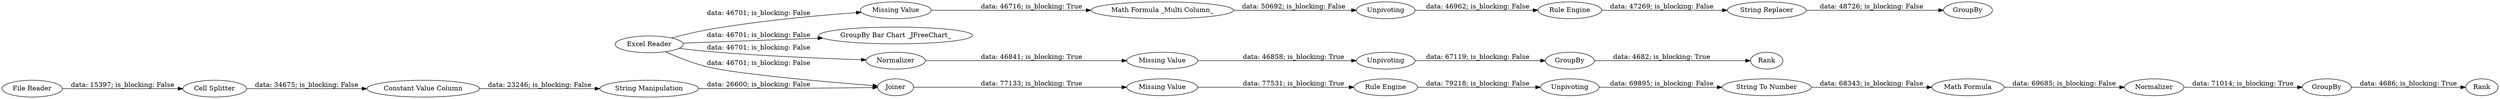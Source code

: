 digraph {
	"1927811018798288588_37" [label="Math Formula _Multi Column_"]
	"1927811018798288588_19" [label="String Manipulation"]
	"1927811018798288588_41" [label="Rule Engine"]
	"1927811018798288588_38" [label="Missing Value"]
	"1927811018798288588_4" [label="GroupBy Bar Chart _JFreeChart_"]
	"1927811018798288588_28" [label="String To Number"]
	"1927811018798288588_6" [label=Normalizer]
	"1927811018798288588_12" [label=GroupBy]
	"1927811018798288588_1" [label="Excel Reader"]
	"1927811018798288588_15" [label="File Reader"]
	"1927811018798288588_26" [label=Unpivoting]
	"1927811018798288588_42" [label="String Replacer"]
	"1927811018798288588_27" [label="Math Formula"]
	"1927811018798288588_17" [label="Constant Value Column"]
	"1927811018798288588_43" [label=GroupBy]
	"1927811018798288588_25" [label="Rule Engine"]
	"1927811018798288588_11" [label=Unpivoting]
	"1927811018798288588_40" [label=Unpivoting]
	"1927811018798288588_30" [label=Normalizer]
	"1927811018798288588_35" [label=Rank]
	"1927811018798288588_18" [label=Joiner]
	"1927811018798288588_24" [label="Missing Value"]
	"1927811018798288588_16" [label="Cell Splitter"]
	"1927811018798288588_34" [label=Rank]
	"1927811018798288588_29" [label=GroupBy]
	"1927811018798288588_7" [label="Missing Value"]
	"1927811018798288588_30" -> "1927811018798288588_29" [label="data: 71014; is_blocking: True"]
	"1927811018798288588_12" -> "1927811018798288588_34" [label="data: 4682; is_blocking: True"]
	"1927811018798288588_24" -> "1927811018798288588_25" [label="data: 77531; is_blocking: True"]
	"1927811018798288588_7" -> "1927811018798288588_11" [label="data: 46858; is_blocking: True"]
	"1927811018798288588_28" -> "1927811018798288588_27" [label="data: 68343; is_blocking: False"]
	"1927811018798288588_41" -> "1927811018798288588_42" [label="data: 47269; is_blocking: False"]
	"1927811018798288588_37" -> "1927811018798288588_40" [label="data: 50692; is_blocking: False"]
	"1927811018798288588_11" -> "1927811018798288588_12" [label="data: 67119; is_blocking: False"]
	"1927811018798288588_40" -> "1927811018798288588_41" [label="data: 46962; is_blocking: False"]
	"1927811018798288588_42" -> "1927811018798288588_43" [label="data: 48726; is_blocking: False"]
	"1927811018798288588_27" -> "1927811018798288588_30" [label="data: 69685; is_blocking: False"]
	"1927811018798288588_26" -> "1927811018798288588_28" [label="data: 69895; is_blocking: False"]
	"1927811018798288588_25" -> "1927811018798288588_26" [label="data: 79218; is_blocking: False"]
	"1927811018798288588_19" -> "1927811018798288588_18" [label="data: 26600; is_blocking: False"]
	"1927811018798288588_15" -> "1927811018798288588_16" [label="data: 15397; is_blocking: False"]
	"1927811018798288588_1" -> "1927811018798288588_6" [label="data: 46701; is_blocking: False"]
	"1927811018798288588_1" -> "1927811018798288588_18" [label="data: 46701; is_blocking: False"]
	"1927811018798288588_1" -> "1927811018798288588_4" [label="data: 46701; is_blocking: False"]
	"1927811018798288588_16" -> "1927811018798288588_17" [label="data: 34675; is_blocking: False"]
	"1927811018798288588_29" -> "1927811018798288588_35" [label="data: 4686; is_blocking: True"]
	"1927811018798288588_18" -> "1927811018798288588_24" [label="data: 77133; is_blocking: True"]
	"1927811018798288588_38" -> "1927811018798288588_37" [label="data: 46716; is_blocking: True"]
	"1927811018798288588_17" -> "1927811018798288588_19" [label="data: 23246; is_blocking: False"]
	"1927811018798288588_1" -> "1927811018798288588_38" [label="data: 46701; is_blocking: False"]
	"1927811018798288588_6" -> "1927811018798288588_7" [label="data: 46841; is_blocking: True"]
	rankdir=LR
}
